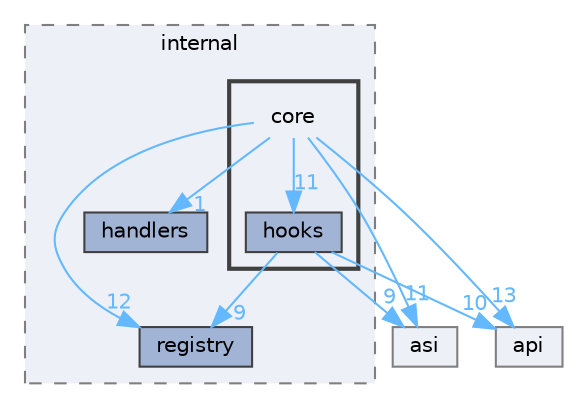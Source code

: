 digraph "src/internal/core"
{
 // LATEX_PDF_SIZE
  bgcolor="transparent";
  edge [fontname=Helvetica,fontsize=10,labelfontname=Helvetica,labelfontsize=10];
  node [fontname=Helvetica,fontsize=10,shape=box,height=0.2,width=0.4];
  compound=true
  subgraph clusterdir_3756d50f4003bc63fa3fe49460f9c79d {
    graph [ bgcolor="#edf0f7", pencolor="grey50", label="internal", fontname=Helvetica,fontsize=10 style="filled,dashed", URL="dir_3756d50f4003bc63fa3fe49460f9c79d.html",tooltip=""]
  dir_095a2eba2762fc723abb6dd3e65ef539 [label="handlers", fillcolor="#a2b4d6", color="grey25", style="filled", URL="dir_095a2eba2762fc723abb6dd3e65ef539.html",tooltip=""];
  dir_7c9c5794ca21d46921d6ad00eebb9fa9 [label="registry", fillcolor="#a2b4d6", color="grey25", style="filled", URL="dir_7c9c5794ca21d46921d6ad00eebb9fa9.html",tooltip=""];
  subgraph clusterdir_fc391693c5b997f1c609080ef9ece185 {
    graph [ bgcolor="#edf0f7", pencolor="grey25", label="", fontname=Helvetica,fontsize=10 style="filled,bold", URL="dir_fc391693c5b997f1c609080ef9ece185.html",tooltip=""]
    dir_fc391693c5b997f1c609080ef9ece185 [shape=plaintext, label="core"];
  dir_4252364b3ed5287ae5919d8f2cc87ee7 [label="hooks", fillcolor="#a2b4d6", color="grey25", style="filled", URL="dir_4252364b3ed5287ae5919d8f2cc87ee7.html",tooltip=""];
  }
  }
  dir_428e249bd0a266fb0aed7ac7e917da82 [label="asi", fillcolor="#edf0f7", color="grey50", style="filled", URL="dir_428e249bd0a266fb0aed7ac7e917da82.html",tooltip=""];
  dir_da61e3e9a357748887e3ca8d7c5a0c16 [label="api", fillcolor="#edf0f7", color="grey50", style="filled", URL="dir_da61e3e9a357748887e3ca8d7c5a0c16.html",tooltip=""];
  dir_fc391693c5b997f1c609080ef9ece185->dir_095a2eba2762fc723abb6dd3e65ef539 [headlabel="1", labeldistance=1.5 headhref="dir_000002_000004.html" href="dir_000002_000004.html" color="steelblue1" fontcolor="steelblue1"];
  dir_fc391693c5b997f1c609080ef9ece185->dir_4252364b3ed5287ae5919d8f2cc87ee7 [headlabel="11", labeldistance=1.5 headhref="dir_000002_000005.html" href="dir_000002_000005.html" color="steelblue1" fontcolor="steelblue1"];
  dir_fc391693c5b997f1c609080ef9ece185->dir_428e249bd0a266fb0aed7ac7e917da82 [headlabel="11", labeldistance=1.5 headhref="dir_000002_000001.html" href="dir_000002_000001.html" color="steelblue1" fontcolor="steelblue1"];
  dir_fc391693c5b997f1c609080ef9ece185->dir_7c9c5794ca21d46921d6ad00eebb9fa9 [headlabel="12", labeldistance=1.5 headhref="dir_000002_000007.html" href="dir_000002_000007.html" color="steelblue1" fontcolor="steelblue1"];
  dir_fc391693c5b997f1c609080ef9ece185->dir_da61e3e9a357748887e3ca8d7c5a0c16 [headlabel="13", labeldistance=1.5 headhref="dir_000002_000000.html" href="dir_000002_000000.html" color="steelblue1" fontcolor="steelblue1"];
  dir_4252364b3ed5287ae5919d8f2cc87ee7->dir_428e249bd0a266fb0aed7ac7e917da82 [headlabel="9", labeldistance=1.5 headhref="dir_000005_000001.html" href="dir_000005_000001.html" color="steelblue1" fontcolor="steelblue1"];
  dir_4252364b3ed5287ae5919d8f2cc87ee7->dir_7c9c5794ca21d46921d6ad00eebb9fa9 [headlabel="9", labeldistance=1.5 headhref="dir_000005_000007.html" href="dir_000005_000007.html" color="steelblue1" fontcolor="steelblue1"];
  dir_4252364b3ed5287ae5919d8f2cc87ee7->dir_da61e3e9a357748887e3ca8d7c5a0c16 [headlabel="10", labeldistance=1.5 headhref="dir_000005_000000.html" href="dir_000005_000000.html" color="steelblue1" fontcolor="steelblue1"];
}
